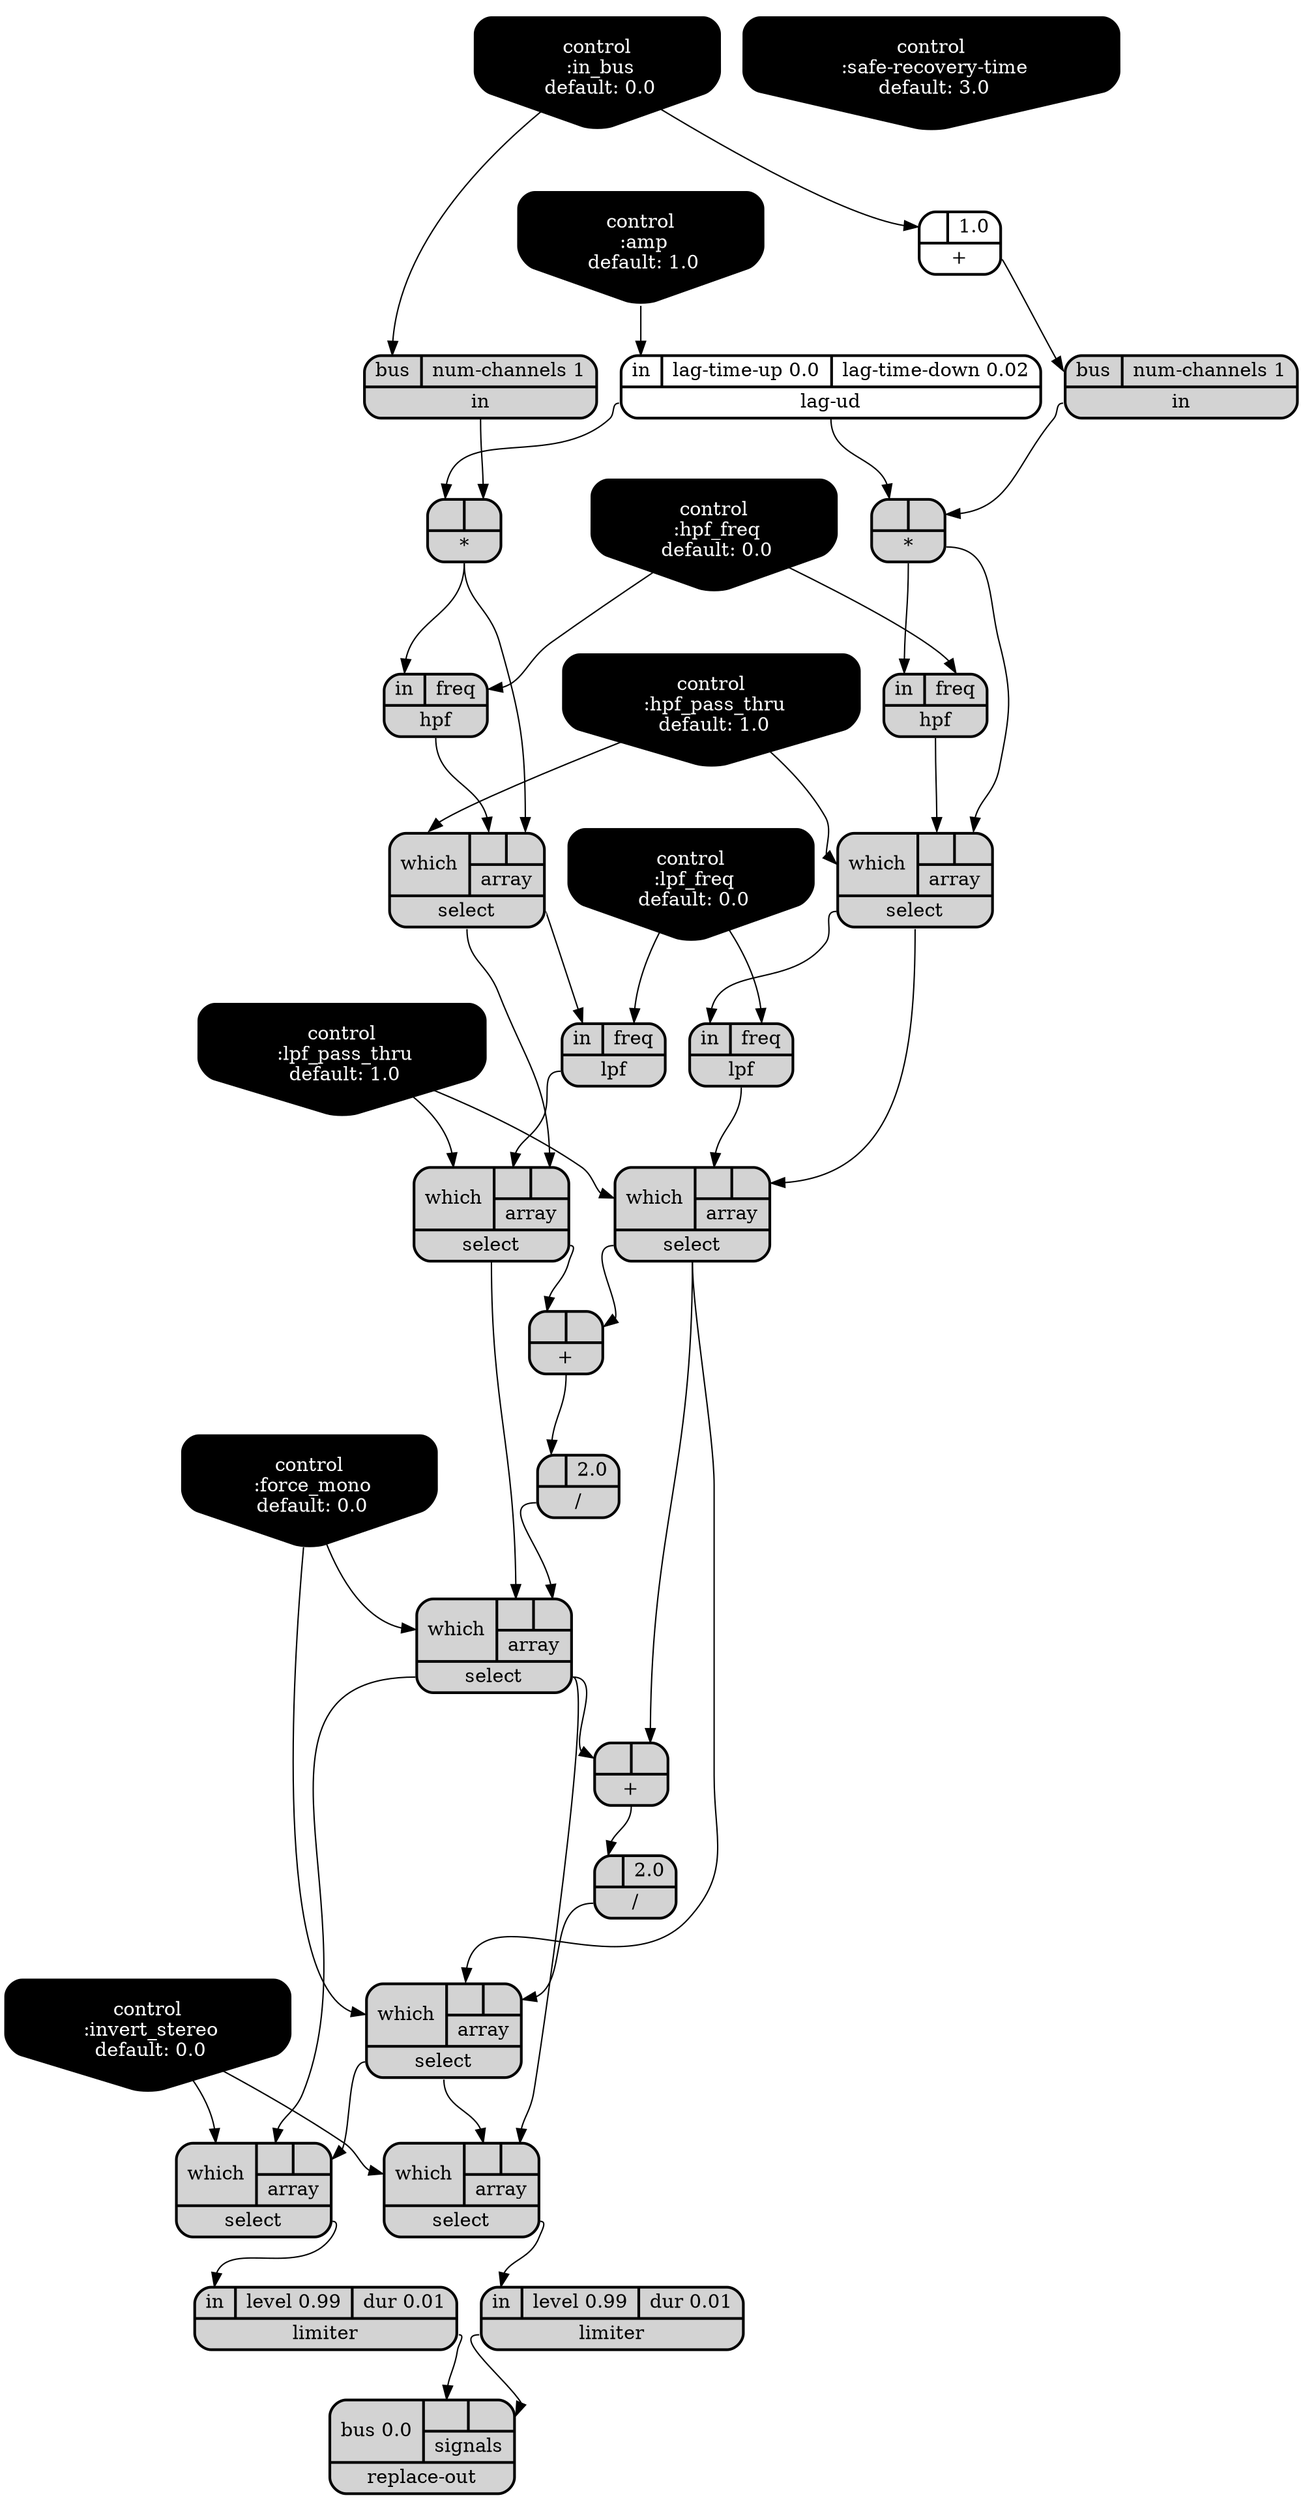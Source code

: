 digraph synthdef {
11 [label = "{{ <a> |<b> } |<__UG_NAME__>* }" style="filled, bold, rounded"  shape=record rankdir=LR];
18 [label = "{{ <a> |<b> } |<__UG_NAME__>* }" style="filled, bold, rounded"  shape=record rankdir=LR];
16 [label = "{{ <a> |<b> 1.0} |<__UG_NAME__>+ }" style="bold, rounded" shape=record rankdir=LR];
23 [label = "{{ <a> |<b> } |<__UG_NAME__>+ }" style="filled, bold, rounded"  shape=record rankdir=LR];
26 [label = "{{ <a> |<b> } |<__UG_NAME__>+ }" style="filled, bold, rounded"  shape=record rankdir=LR];
24 [label = "{{ <a> |<b> 2.0} |<__UG_NAME__>/ }" style="filled, bold, rounded"  shape=record rankdir=LR];
27 [label = "{{ <a> |<b> 2.0} |<__UG_NAME__>/ }" style="filled, bold, rounded"  shape=record rankdir=LR];
0 [label = "control
 :in_bus
 default: 0.0" shape=invhouse style="rounded, filled, bold" fillcolor=black fontcolor=white ]; 
1 [label = "control
 :amp
 default: 1.0" shape=invhouse style="rounded, filled, bold" fillcolor=black fontcolor=white ]; 
2 [label = "control
 :safe-recovery-time
 default: 3.0" shape=invhouse style="rounded, filled, bold" fillcolor=black fontcolor=white ]; 
3 [label = "control
 :hpf_freq
 default: 0.0" shape=invhouse style="rounded, filled, bold" fillcolor=black fontcolor=white ]; 
4 [label = "control
 :hpf_pass_thru
 default: 1.0" shape=invhouse style="rounded, filled, bold" fillcolor=black fontcolor=white ]; 
5 [label = "control
 :lpf_freq
 default: 0.0" shape=invhouse style="rounded, filled, bold" fillcolor=black fontcolor=white ]; 
6 [label = "control
 :lpf_pass_thru
 default: 1.0" shape=invhouse style="rounded, filled, bold" fillcolor=black fontcolor=white ]; 
7 [label = "control
 :force_mono
 default: 0.0" shape=invhouse style="rounded, filled, bold" fillcolor=black fontcolor=white ]; 
8 [label = "control
 :invert_stereo
 default: 0.0" shape=invhouse style="rounded, filled, bold" fillcolor=black fontcolor=white ]; 
12 [label = "{{ <in> in|<freq> freq} |<__UG_NAME__>hpf }" style="filled, bold, rounded"  shape=record rankdir=LR];
19 [label = "{{ <in> in|<freq> freq} |<__UG_NAME__>hpf }" style="filled, bold, rounded"  shape=record rankdir=LR];
10 [label = "{{ <bus> bus|<num____channels> num-channels 1} |<__UG_NAME__>in }" style="filled, bold, rounded"  shape=record rankdir=LR];
17 [label = "{{ <bus> bus|<num____channels> num-channels 1} |<__UG_NAME__>in }" style="filled, bold, rounded"  shape=record rankdir=LR];
9 [label = "{{ <in> in|<lag____time____up> lag-time-up 0.0|<lag____time____down> lag-time-down 0.02} |<__UG_NAME__>lag-ud }" style="bold, rounded" shape=record rankdir=LR];
30 [label = "{{ <in> in|<level> level 0.99|<dur> dur 0.01} |<__UG_NAME__>limiter }" style="filled, bold, rounded"  shape=record rankdir=LR];
32 [label = "{{ <in> in|<level> level 0.99|<dur> dur 0.01} |<__UG_NAME__>limiter }" style="filled, bold, rounded"  shape=record rankdir=LR];
14 [label = "{{ <in> in|<freq> freq} |<__UG_NAME__>lpf }" style="filled, bold, rounded"  shape=record rankdir=LR];
21 [label = "{{ <in> in|<freq> freq} |<__UG_NAME__>lpf }" style="filled, bold, rounded"  shape=record rankdir=LR];
33 [label = "{{ <bus> bus 0.0|{{<signals___limiter___0>|<signals___limiter___1>}|signals}} |<__UG_NAME__>replace-out }" style="filled, bold, rounded"  shape=record rankdir=LR];
13 [label = "{{ <which> which|{{<array___hpf___0>|<array___binary____op____u____gen___1>}|array}} |<__UG_NAME__>select }" style="filled, bold, rounded"  shape=record rankdir=LR];
15 [label = "{{ <which> which|{{<array___lpf___0>|<array___select___1>}|array}} |<__UG_NAME__>select }" style="filled, bold, rounded"  shape=record rankdir=LR];
20 [label = "{{ <which> which|{{<array___hpf___0>|<array___binary____op____u____gen___1>}|array}} |<__UG_NAME__>select }" style="filled, bold, rounded"  shape=record rankdir=LR];
22 [label = "{{ <which> which|{{<array___lpf___0>|<array___select___1>}|array}} |<__UG_NAME__>select }" style="filled, bold, rounded"  shape=record rankdir=LR];
25 [label = "{{ <which> which|{{<array___select___0>|<array___binary____op____u____gen___1>}|array}} |<__UG_NAME__>select }" style="filled, bold, rounded"  shape=record rankdir=LR];
28 [label = "{{ <which> which|{{<array___select___0>|<array___binary____op____u____gen___1>}|array}} |<__UG_NAME__>select }" style="filled, bold, rounded"  shape=record rankdir=LR];
29 [label = "{{ <which> which|{{<array___select___0>|<array___select___1>}|array}} |<__UG_NAME__>select }" style="filled, bold, rounded"  shape=record rankdir=LR];
31 [label = "{{ <which> which|{{<array___select___0>|<array___select___1>}|array}} |<__UG_NAME__>select }" style="filled, bold, rounded"  shape=record rankdir=LR];

10:__UG_NAME__ -> 11:b ;
9:__UG_NAME__ -> 11:a ;
17:__UG_NAME__ -> 18:b ;
9:__UG_NAME__ -> 18:a ;
0:__UG_NAME__ -> 16:a ;
22:__UG_NAME__ -> 23:b ;
15:__UG_NAME__ -> 23:a ;
22:__UG_NAME__ -> 26:b ;
25:__UG_NAME__ -> 26:a ;
23:__UG_NAME__ -> 24:a ;
26:__UG_NAME__ -> 27:a ;
3:__UG_NAME__ -> 12:freq ;
11:__UG_NAME__ -> 12:in ;
3:__UG_NAME__ -> 19:freq ;
18:__UG_NAME__ -> 19:in ;
0:__UG_NAME__ -> 10:bus ;
16:__UG_NAME__ -> 17:bus ;
1:__UG_NAME__ -> 9:in ;
29:__UG_NAME__ -> 30:in ;
31:__UG_NAME__ -> 32:in ;
5:__UG_NAME__ -> 14:freq ;
13:__UG_NAME__ -> 14:in ;
5:__UG_NAME__ -> 21:freq ;
20:__UG_NAME__ -> 21:in ;
30:__UG_NAME__ -> 33:signals___limiter___0 ;
32:__UG_NAME__ -> 33:signals___limiter___1 ;
12:__UG_NAME__ -> 13:array___hpf___0 ;
11:__UG_NAME__ -> 13:array___binary____op____u____gen___1 ;
4:__UG_NAME__ -> 13:which ;
14:__UG_NAME__ -> 15:array___lpf___0 ;
13:__UG_NAME__ -> 15:array___select___1 ;
6:__UG_NAME__ -> 15:which ;
19:__UG_NAME__ -> 20:array___hpf___0 ;
18:__UG_NAME__ -> 20:array___binary____op____u____gen___1 ;
4:__UG_NAME__ -> 20:which ;
21:__UG_NAME__ -> 22:array___lpf___0 ;
20:__UG_NAME__ -> 22:array___select___1 ;
6:__UG_NAME__ -> 22:which ;
15:__UG_NAME__ -> 25:array___select___0 ;
24:__UG_NAME__ -> 25:array___binary____op____u____gen___1 ;
7:__UG_NAME__ -> 25:which ;
22:__UG_NAME__ -> 28:array___select___0 ;
27:__UG_NAME__ -> 28:array___binary____op____u____gen___1 ;
7:__UG_NAME__ -> 28:which ;
25:__UG_NAME__ -> 29:array___select___0 ;
28:__UG_NAME__ -> 29:array___select___1 ;
8:__UG_NAME__ -> 29:which ;
28:__UG_NAME__ -> 31:array___select___0 ;
25:__UG_NAME__ -> 31:array___select___1 ;
8:__UG_NAME__ -> 31:which ;

}